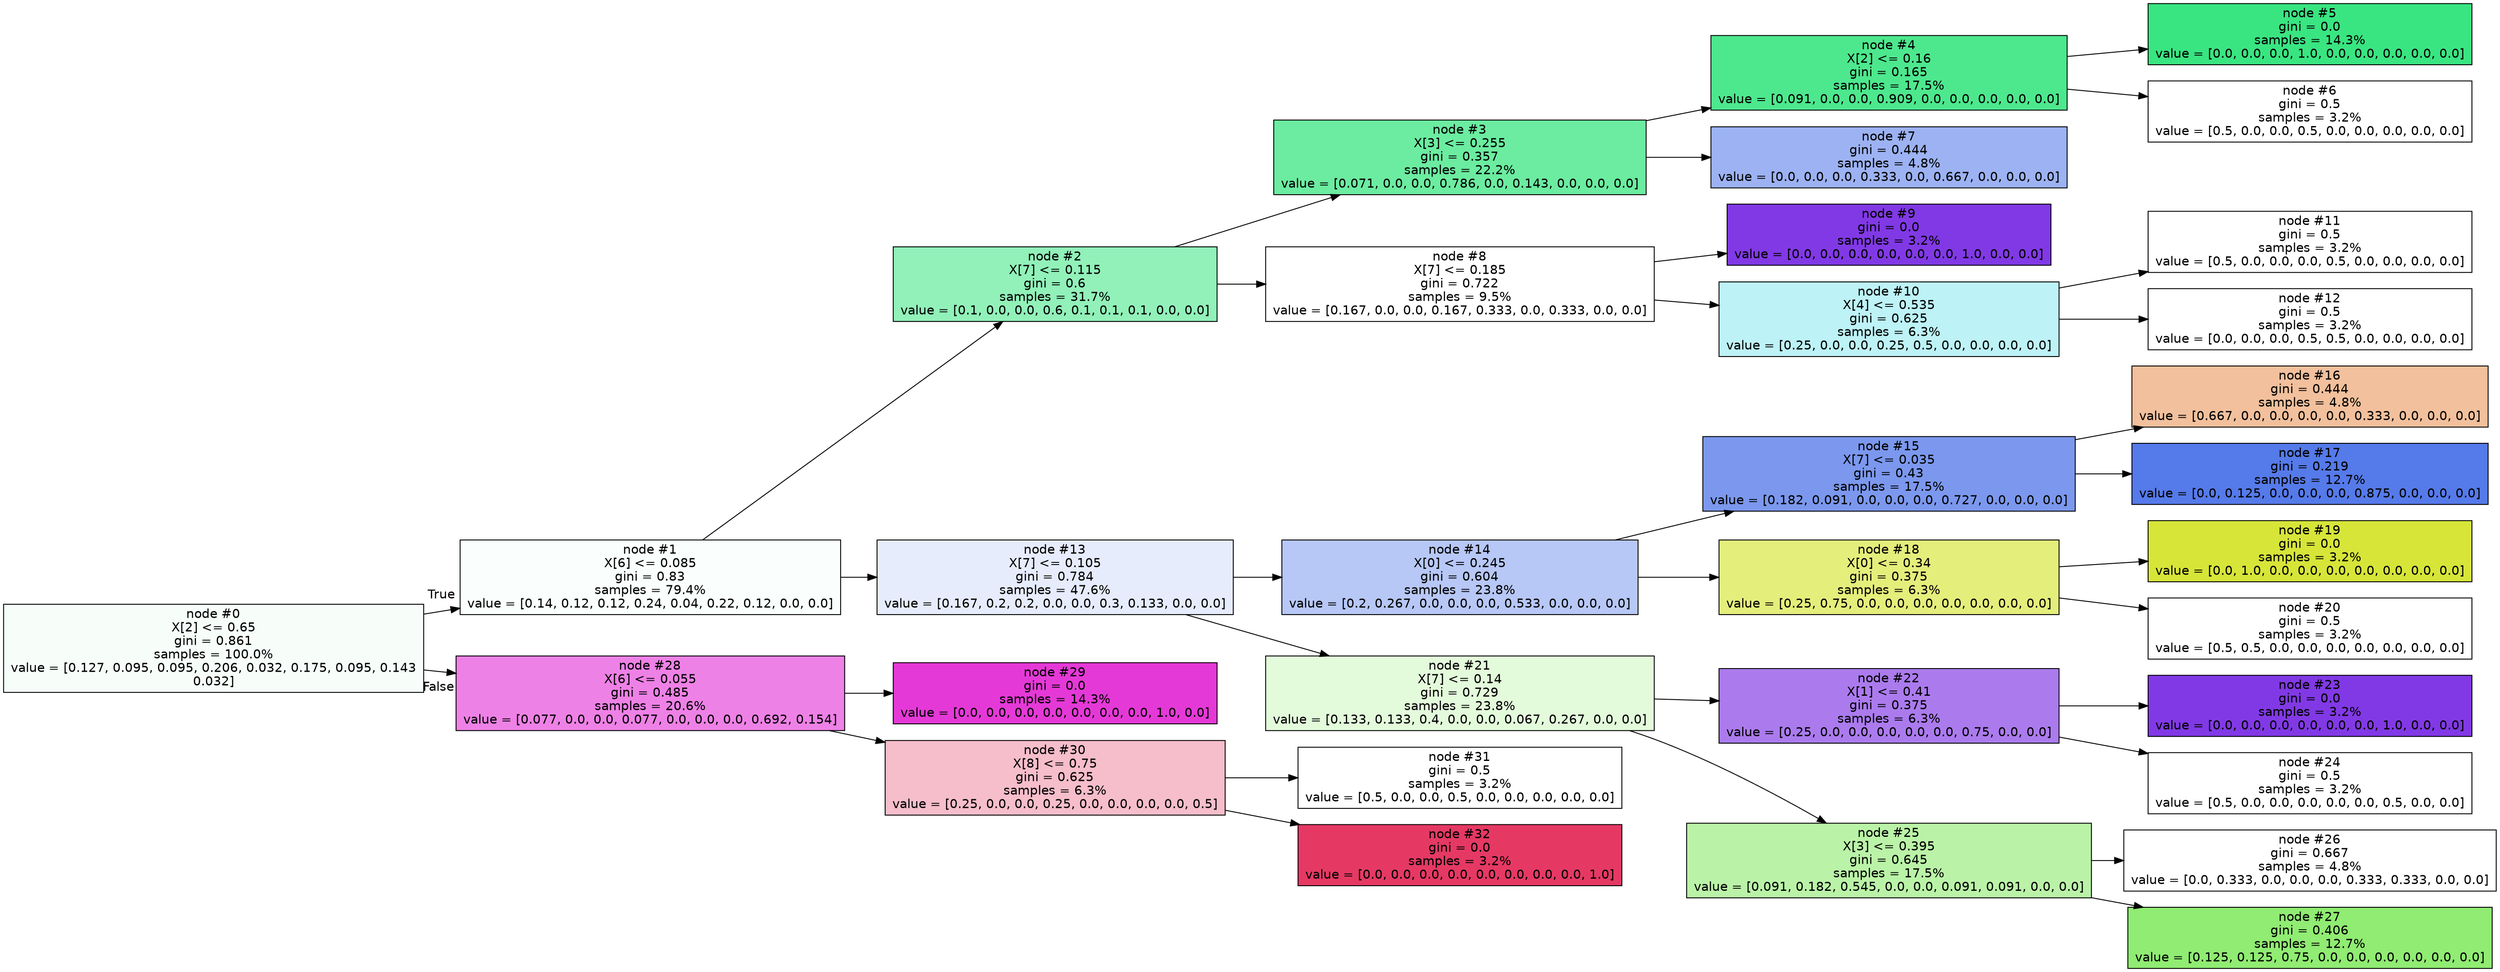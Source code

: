 digraph Tree {
node [shape=box, style="filled", color="black", fontname="helvetica"] ;
edge [fontname="helvetica"] ;
rankdir=LR ;
0 [label="node #0\nX[2] <= 0.65\ngini = 0.861\nsamples = 100.0%\nvalue = [0.127, 0.095, 0.095, 0.206, 0.032, 0.175, 0.095, 0.143\n0.032]", fillcolor="#f7fefa"] ;
1 [label="node #1\nX[6] <= 0.085\ngini = 0.83\nsamples = 79.4%\nvalue = [0.14, 0.12, 0.12, 0.24, 0.04, 0.22, 0.12, 0.0, 0.0]", fillcolor="#fafefc"] ;
0 -> 1 [labeldistance=2.5, labelangle=-45, headlabel="True"] ;
2 [label="node #2\nX[7] <= 0.115\ngini = 0.6\nsamples = 31.7%\nvalue = [0.1, 0.0, 0.0, 0.6, 0.1, 0.1, 0.1, 0.0, 0.0]", fillcolor="#91f1b9"] ;
1 -> 2 ;
3 [label="node #3\nX[3] <= 0.255\ngini = 0.357\nsamples = 22.2%\nvalue = [0.071, 0.0, 0.0, 0.786, 0.0, 0.143, 0.0, 0.0, 0.0]", fillcolor="#6beca0"] ;
2 -> 3 ;
4 [label="node #4\nX[2] <= 0.16\ngini = 0.165\nsamples = 17.5%\nvalue = [0.091, 0.0, 0.0, 0.909, 0.0, 0.0, 0.0, 0.0, 0.0]", fillcolor="#4de88e"] ;
3 -> 4 ;
5 [label="node #5\ngini = 0.0\nsamples = 14.3%\nvalue = [0.0, 0.0, 0.0, 1.0, 0.0, 0.0, 0.0, 0.0, 0.0]", fillcolor="#39e581"] ;
4 -> 5 ;
6 [label="node #6\ngini = 0.5\nsamples = 3.2%\nvalue = [0.5, 0.0, 0.0, 0.5, 0.0, 0.0, 0.0, 0.0, 0.0]", fillcolor="#ffffff"] ;
4 -> 6 ;
7 [label="node #7\ngini = 0.444\nsamples = 4.8%\nvalue = [0.0, 0.0, 0.0, 0.333, 0.0, 0.667, 0.0, 0.0, 0.0]", fillcolor="#9cb2f2"] ;
3 -> 7 ;
8 [label="node #8\nX[7] <= 0.185\ngini = 0.722\nsamples = 9.5%\nvalue = [0.167, 0.0, 0.0, 0.167, 0.333, 0.0, 0.333, 0.0, 0.0]", fillcolor="#ffffff"] ;
2 -> 8 ;
9 [label="node #9\ngini = 0.0\nsamples = 3.2%\nvalue = [0.0, 0.0, 0.0, 0.0, 0.0, 0.0, 1.0, 0.0, 0.0]", fillcolor="#8139e5"] ;
8 -> 9 ;
10 [label="node #10\nX[4] <= 0.535\ngini = 0.625\nsamples = 6.3%\nvalue = [0.25, 0.0, 0.0, 0.25, 0.5, 0.0, 0.0, 0.0, 0.0]", fillcolor="#bdf2f6"] ;
8 -> 10 ;
11 [label="node #11\ngini = 0.5\nsamples = 3.2%\nvalue = [0.5, 0.0, 0.0, 0.0, 0.5, 0.0, 0.0, 0.0, 0.0]", fillcolor="#ffffff"] ;
10 -> 11 ;
12 [label="node #12\ngini = 0.5\nsamples = 3.2%\nvalue = [0.0, 0.0, 0.0, 0.5, 0.5, 0.0, 0.0, 0.0, 0.0]", fillcolor="#ffffff"] ;
10 -> 12 ;
13 [label="node #13\nX[7] <= 0.105\ngini = 0.784\nsamples = 47.6%\nvalue = [0.167, 0.2, 0.2, 0.0, 0.0, 0.3, 0.133, 0.0, 0.0]", fillcolor="#e6ecfc"] ;
1 -> 13 ;
14 [label="node #14\nX[0] <= 0.245\ngini = 0.604\nsamples = 23.8%\nvalue = [0.2, 0.267, 0.0, 0.0, 0.0, 0.533, 0.0, 0.0, 0.0]", fillcolor="#b7c7f6"] ;
13 -> 14 ;
15 [label="node #15\nX[7] <= 0.035\ngini = 0.43\nsamples = 17.5%\nvalue = [0.182, 0.091, 0.0, 0.0, 0.0, 0.727, 0.0, 0.0, 0.0]", fillcolor="#7b98ee"] ;
14 -> 15 ;
16 [label="node #16\ngini = 0.444\nsamples = 4.8%\nvalue = [0.667, 0.0, 0.0, 0.0, 0.0, 0.333, 0.0, 0.0, 0.0]", fillcolor="#f2c09c"] ;
15 -> 16 ;
17 [label="node #17\ngini = 0.219\nsamples = 12.7%\nvalue = [0.0, 0.125, 0.0, 0.0, 0.0, 0.875, 0.0, 0.0, 0.0]", fillcolor="#557ae9"] ;
15 -> 17 ;
18 [label="node #18\nX[0] <= 0.34\ngini = 0.375\nsamples = 6.3%\nvalue = [0.25, 0.75, 0.0, 0.0, 0.0, 0.0, 0.0, 0.0, 0.0]", fillcolor="#e4ee7b"] ;
14 -> 18 ;
19 [label="node #19\ngini = 0.0\nsamples = 3.2%\nvalue = [0.0, 1.0, 0.0, 0.0, 0.0, 0.0, 0.0, 0.0, 0.0]", fillcolor="#d7e539"] ;
18 -> 19 ;
20 [label="node #20\ngini = 0.5\nsamples = 3.2%\nvalue = [0.5, 0.5, 0.0, 0.0, 0.0, 0.0, 0.0, 0.0, 0.0]", fillcolor="#ffffff"] ;
18 -> 20 ;
21 [label="node #21\nX[7] <= 0.14\ngini = 0.729\nsamples = 23.8%\nvalue = [0.133, 0.133, 0.4, 0.0, 0.0, 0.067, 0.267, 0.0, 0.0]", fillcolor="#e3fadb"] ;
13 -> 21 ;
22 [label="node #22\nX[1] <= 0.41\ngini = 0.375\nsamples = 6.3%\nvalue = [0.25, 0.0, 0.0, 0.0, 0.0, 0.0, 0.75, 0.0, 0.0]", fillcolor="#ab7bee"] ;
21 -> 22 ;
23 [label="node #23\ngini = 0.0\nsamples = 3.2%\nvalue = [0.0, 0.0, 0.0, 0.0, 0.0, 0.0, 1.0, 0.0, 0.0]", fillcolor="#8139e5"] ;
22 -> 23 ;
24 [label="node #24\ngini = 0.5\nsamples = 3.2%\nvalue = [0.5, 0.0, 0.0, 0.0, 0.0, 0.0, 0.5, 0.0, 0.0]", fillcolor="#ffffff"] ;
22 -> 24 ;
25 [label="node #25\nX[3] <= 0.395\ngini = 0.645\nsamples = 17.5%\nvalue = [0.091, 0.182, 0.545, 0.0, 0.0, 0.091, 0.091, 0.0, 0.0]", fillcolor="#baf3a7"] ;
21 -> 25 ;
26 [label="node #26\ngini = 0.667\nsamples = 4.8%\nvalue = [0.0, 0.333, 0.0, 0.0, 0.0, 0.333, 0.333, 0.0, 0.0]", fillcolor="#ffffff"] ;
25 -> 26 ;
27 [label="node #27\ngini = 0.406\nsamples = 12.7%\nvalue = [0.125, 0.125, 0.75, 0.0, 0.0, 0.0, 0.0, 0.0, 0.0]", fillcolor="#90ec72"] ;
25 -> 27 ;
28 [label="node #28\nX[6] <= 0.055\ngini = 0.485\nsamples = 20.6%\nvalue = [0.077, 0.0, 0.0, 0.077, 0.0, 0.0, 0.0, 0.692, 0.154]", fillcolor="#ee81e6"] ;
0 -> 28 [labeldistance=2.5, labelangle=45, headlabel="False"] ;
29 [label="node #29\ngini = 0.0\nsamples = 14.3%\nvalue = [0.0, 0.0, 0.0, 0.0, 0.0, 0.0, 0.0, 1.0, 0.0]", fillcolor="#e539d7"] ;
28 -> 29 ;
30 [label="node #30\nX[8] <= 0.75\ngini = 0.625\nsamples = 6.3%\nvalue = [0.25, 0.0, 0.0, 0.25, 0.0, 0.0, 0.0, 0.0, 0.5]", fillcolor="#f6bdcb"] ;
28 -> 30 ;
31 [label="node #31\ngini = 0.5\nsamples = 3.2%\nvalue = [0.5, 0.0, 0.0, 0.5, 0.0, 0.0, 0.0, 0.0, 0.0]", fillcolor="#ffffff"] ;
30 -> 31 ;
32 [label="node #32\ngini = 0.0\nsamples = 3.2%\nvalue = [0.0, 0.0, 0.0, 0.0, 0.0, 0.0, 0.0, 0.0, 1.0]", fillcolor="#e53964"] ;
30 -> 32 ;
}